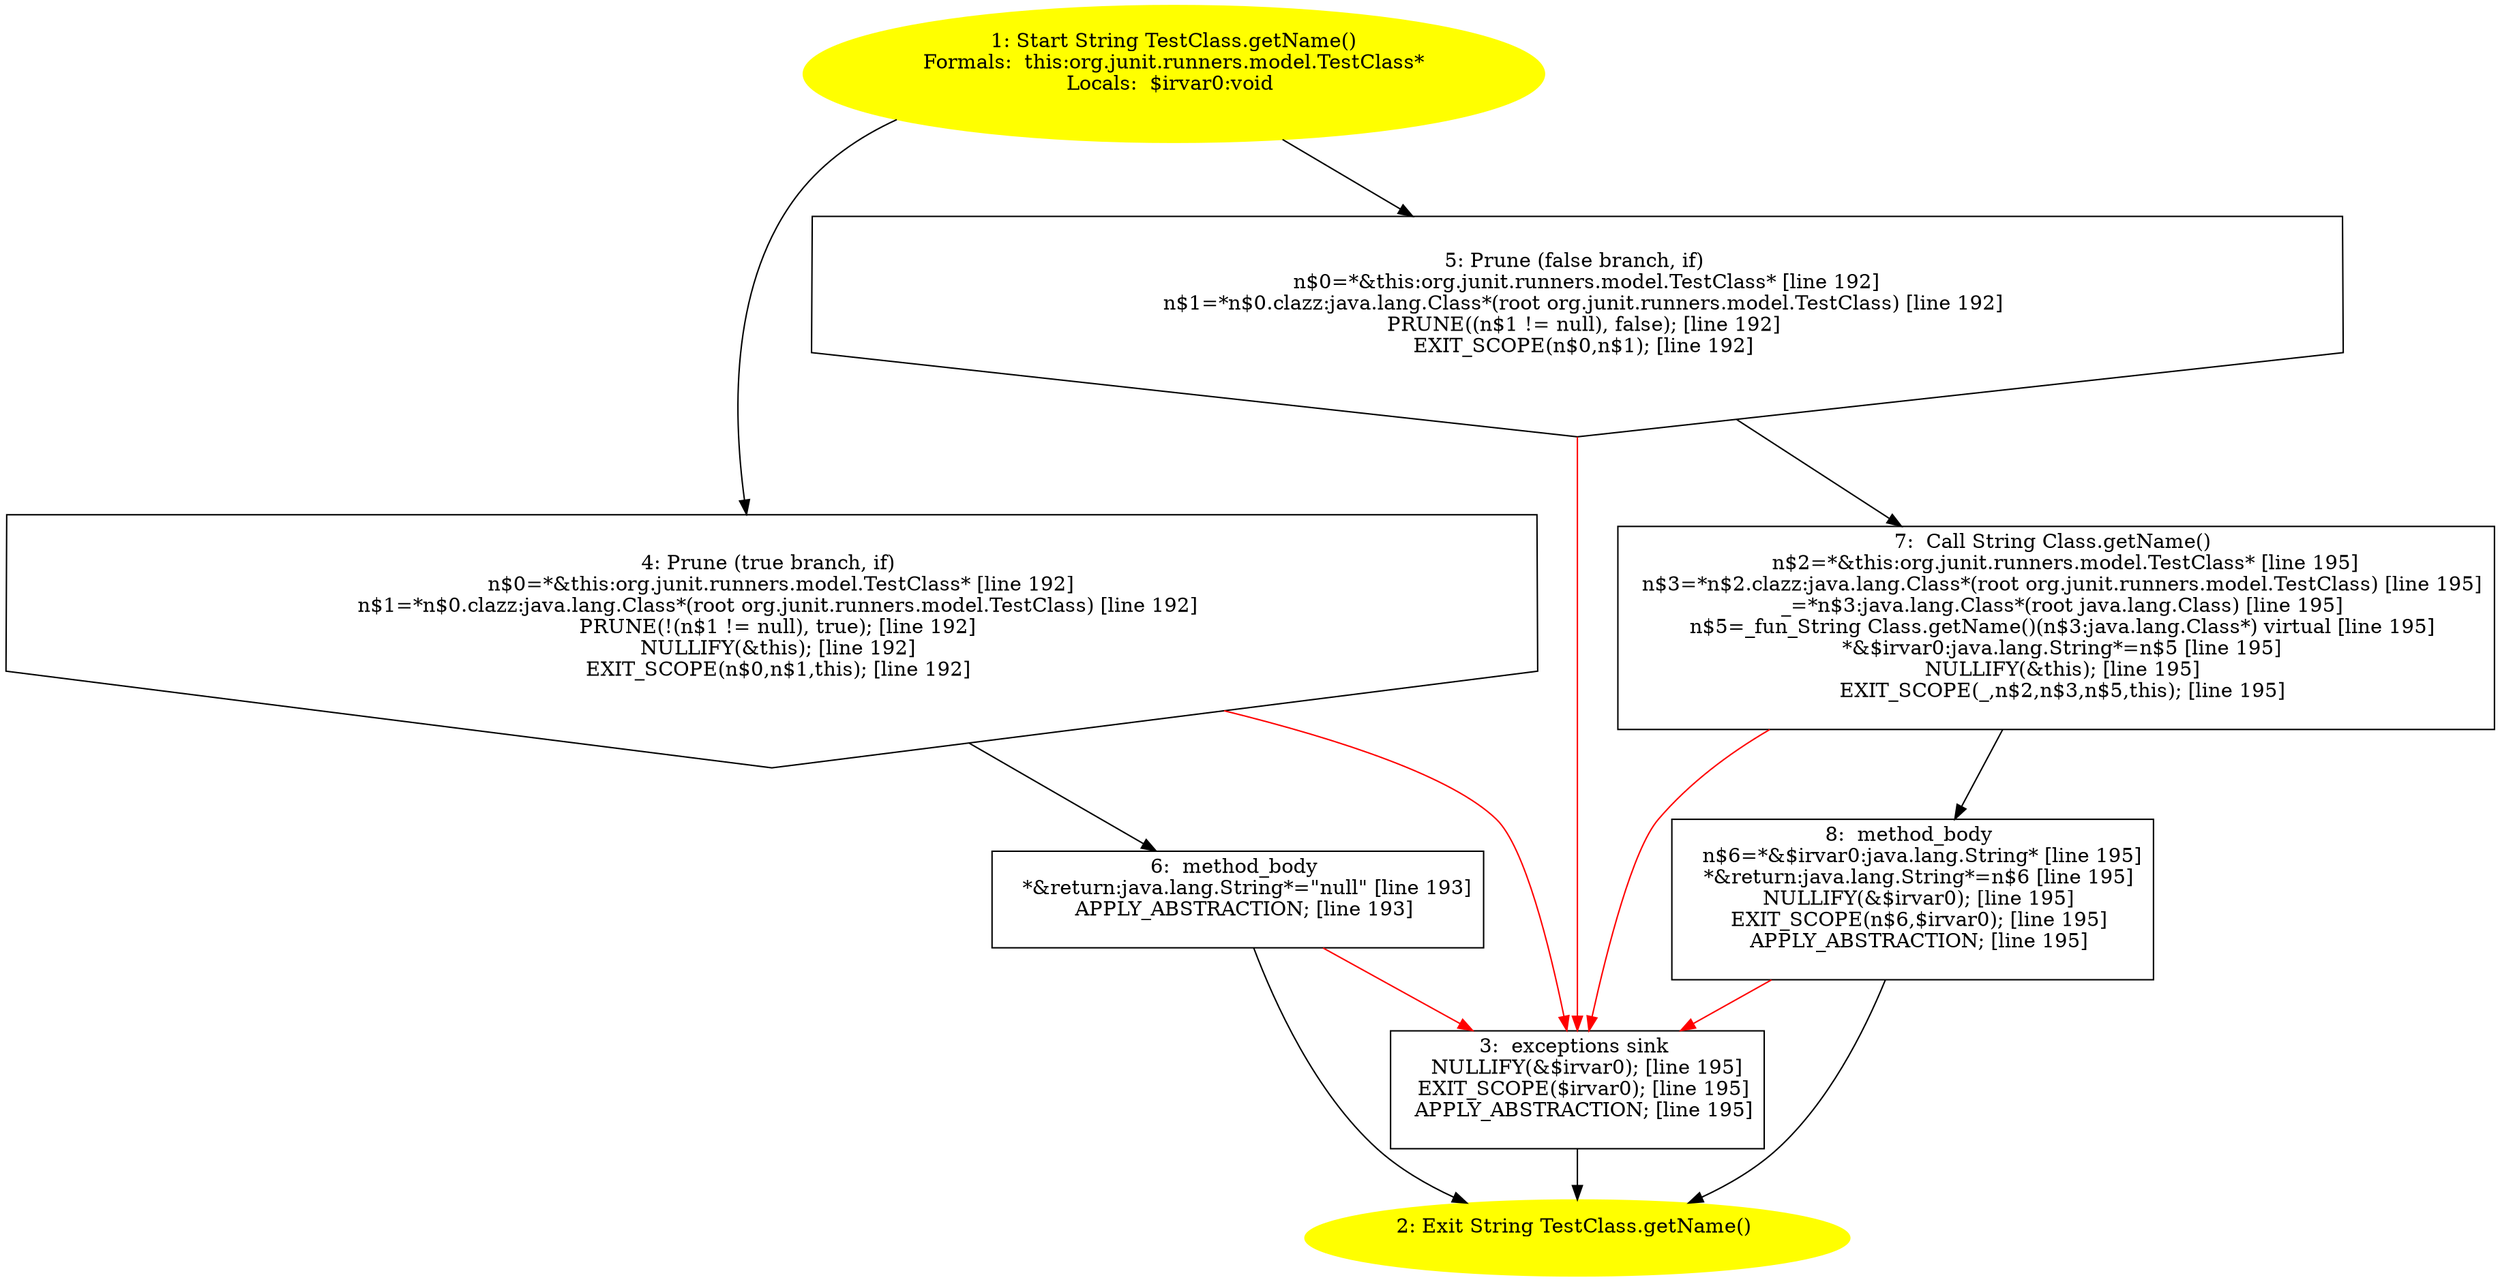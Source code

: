 /* @generated */
digraph cfg {
"org.junit.runners.model.TestClass.getName():java.lang.String.11f7bfba3f7531afd76ef9fce1f6524c_1" [label="1: Start String TestClass.getName()\nFormals:  this:org.junit.runners.model.TestClass*\nLocals:  $irvar0:void \n  " color=yellow style=filled]
	

	 "org.junit.runners.model.TestClass.getName():java.lang.String.11f7bfba3f7531afd76ef9fce1f6524c_1" -> "org.junit.runners.model.TestClass.getName():java.lang.String.11f7bfba3f7531afd76ef9fce1f6524c_4" ;
	 "org.junit.runners.model.TestClass.getName():java.lang.String.11f7bfba3f7531afd76ef9fce1f6524c_1" -> "org.junit.runners.model.TestClass.getName():java.lang.String.11f7bfba3f7531afd76ef9fce1f6524c_5" ;
"org.junit.runners.model.TestClass.getName():java.lang.String.11f7bfba3f7531afd76ef9fce1f6524c_2" [label="2: Exit String TestClass.getName() \n  " color=yellow style=filled]
	

"org.junit.runners.model.TestClass.getName():java.lang.String.11f7bfba3f7531afd76ef9fce1f6524c_3" [label="3:  exceptions sink \n   NULLIFY(&$irvar0); [line 195]\n  EXIT_SCOPE($irvar0); [line 195]\n  APPLY_ABSTRACTION; [line 195]\n " shape="box"]
	

	 "org.junit.runners.model.TestClass.getName():java.lang.String.11f7bfba3f7531afd76ef9fce1f6524c_3" -> "org.junit.runners.model.TestClass.getName():java.lang.String.11f7bfba3f7531afd76ef9fce1f6524c_2" ;
"org.junit.runners.model.TestClass.getName():java.lang.String.11f7bfba3f7531afd76ef9fce1f6524c_4" [label="4: Prune (true branch, if) \n   n$0=*&this:org.junit.runners.model.TestClass* [line 192]\n  n$1=*n$0.clazz:java.lang.Class*(root org.junit.runners.model.TestClass) [line 192]\n  PRUNE(!(n$1 != null), true); [line 192]\n  NULLIFY(&this); [line 192]\n  EXIT_SCOPE(n$0,n$1,this); [line 192]\n " shape="invhouse"]
	

	 "org.junit.runners.model.TestClass.getName():java.lang.String.11f7bfba3f7531afd76ef9fce1f6524c_4" -> "org.junit.runners.model.TestClass.getName():java.lang.String.11f7bfba3f7531afd76ef9fce1f6524c_6" ;
	 "org.junit.runners.model.TestClass.getName():java.lang.String.11f7bfba3f7531afd76ef9fce1f6524c_4" -> "org.junit.runners.model.TestClass.getName():java.lang.String.11f7bfba3f7531afd76ef9fce1f6524c_3" [color="red" ];
"org.junit.runners.model.TestClass.getName():java.lang.String.11f7bfba3f7531afd76ef9fce1f6524c_5" [label="5: Prune (false branch, if) \n   n$0=*&this:org.junit.runners.model.TestClass* [line 192]\n  n$1=*n$0.clazz:java.lang.Class*(root org.junit.runners.model.TestClass) [line 192]\n  PRUNE((n$1 != null), false); [line 192]\n  EXIT_SCOPE(n$0,n$1); [line 192]\n " shape="invhouse"]
	

	 "org.junit.runners.model.TestClass.getName():java.lang.String.11f7bfba3f7531afd76ef9fce1f6524c_5" -> "org.junit.runners.model.TestClass.getName():java.lang.String.11f7bfba3f7531afd76ef9fce1f6524c_7" ;
	 "org.junit.runners.model.TestClass.getName():java.lang.String.11f7bfba3f7531afd76ef9fce1f6524c_5" -> "org.junit.runners.model.TestClass.getName():java.lang.String.11f7bfba3f7531afd76ef9fce1f6524c_3" [color="red" ];
"org.junit.runners.model.TestClass.getName():java.lang.String.11f7bfba3f7531afd76ef9fce1f6524c_6" [label="6:  method_body \n   *&return:java.lang.String*=\"null\" [line 193]\n  APPLY_ABSTRACTION; [line 193]\n " shape="box"]
	

	 "org.junit.runners.model.TestClass.getName():java.lang.String.11f7bfba3f7531afd76ef9fce1f6524c_6" -> "org.junit.runners.model.TestClass.getName():java.lang.String.11f7bfba3f7531afd76ef9fce1f6524c_2" ;
	 "org.junit.runners.model.TestClass.getName():java.lang.String.11f7bfba3f7531afd76ef9fce1f6524c_6" -> "org.junit.runners.model.TestClass.getName():java.lang.String.11f7bfba3f7531afd76ef9fce1f6524c_3" [color="red" ];
"org.junit.runners.model.TestClass.getName():java.lang.String.11f7bfba3f7531afd76ef9fce1f6524c_7" [label="7:  Call String Class.getName() \n   n$2=*&this:org.junit.runners.model.TestClass* [line 195]\n  n$3=*n$2.clazz:java.lang.Class*(root org.junit.runners.model.TestClass) [line 195]\n  _=*n$3:java.lang.Class*(root java.lang.Class) [line 195]\n  n$5=_fun_String Class.getName()(n$3:java.lang.Class*) virtual [line 195]\n  *&$irvar0:java.lang.String*=n$5 [line 195]\n  NULLIFY(&this); [line 195]\n  EXIT_SCOPE(_,n$2,n$3,n$5,this); [line 195]\n " shape="box"]
	

	 "org.junit.runners.model.TestClass.getName():java.lang.String.11f7bfba3f7531afd76ef9fce1f6524c_7" -> "org.junit.runners.model.TestClass.getName():java.lang.String.11f7bfba3f7531afd76ef9fce1f6524c_8" ;
	 "org.junit.runners.model.TestClass.getName():java.lang.String.11f7bfba3f7531afd76ef9fce1f6524c_7" -> "org.junit.runners.model.TestClass.getName():java.lang.String.11f7bfba3f7531afd76ef9fce1f6524c_3" [color="red" ];
"org.junit.runners.model.TestClass.getName():java.lang.String.11f7bfba3f7531afd76ef9fce1f6524c_8" [label="8:  method_body \n   n$6=*&$irvar0:java.lang.String* [line 195]\n  *&return:java.lang.String*=n$6 [line 195]\n  NULLIFY(&$irvar0); [line 195]\n  EXIT_SCOPE(n$6,$irvar0); [line 195]\n  APPLY_ABSTRACTION; [line 195]\n " shape="box"]
	

	 "org.junit.runners.model.TestClass.getName():java.lang.String.11f7bfba3f7531afd76ef9fce1f6524c_8" -> "org.junit.runners.model.TestClass.getName():java.lang.String.11f7bfba3f7531afd76ef9fce1f6524c_2" ;
	 "org.junit.runners.model.TestClass.getName():java.lang.String.11f7bfba3f7531afd76ef9fce1f6524c_8" -> "org.junit.runners.model.TestClass.getName():java.lang.String.11f7bfba3f7531afd76ef9fce1f6524c_3" [color="red" ];
}
